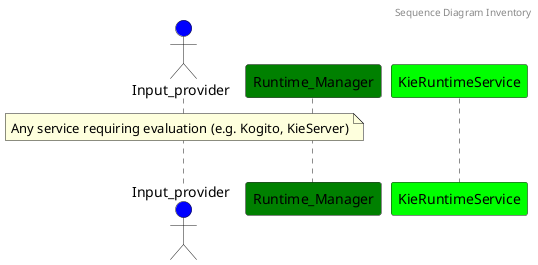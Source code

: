 @startuml
header Sequence Diagram Inventory
' Overall C4-PlantUML binding
actor Input_provider #blue
note over Input_provider: Any service requiring evaluation (e.g. Kogito, KieServer)

participant Runtime_Manager #green
participant KieRuntimeService #lime

loop executionStep #blue
@enduml